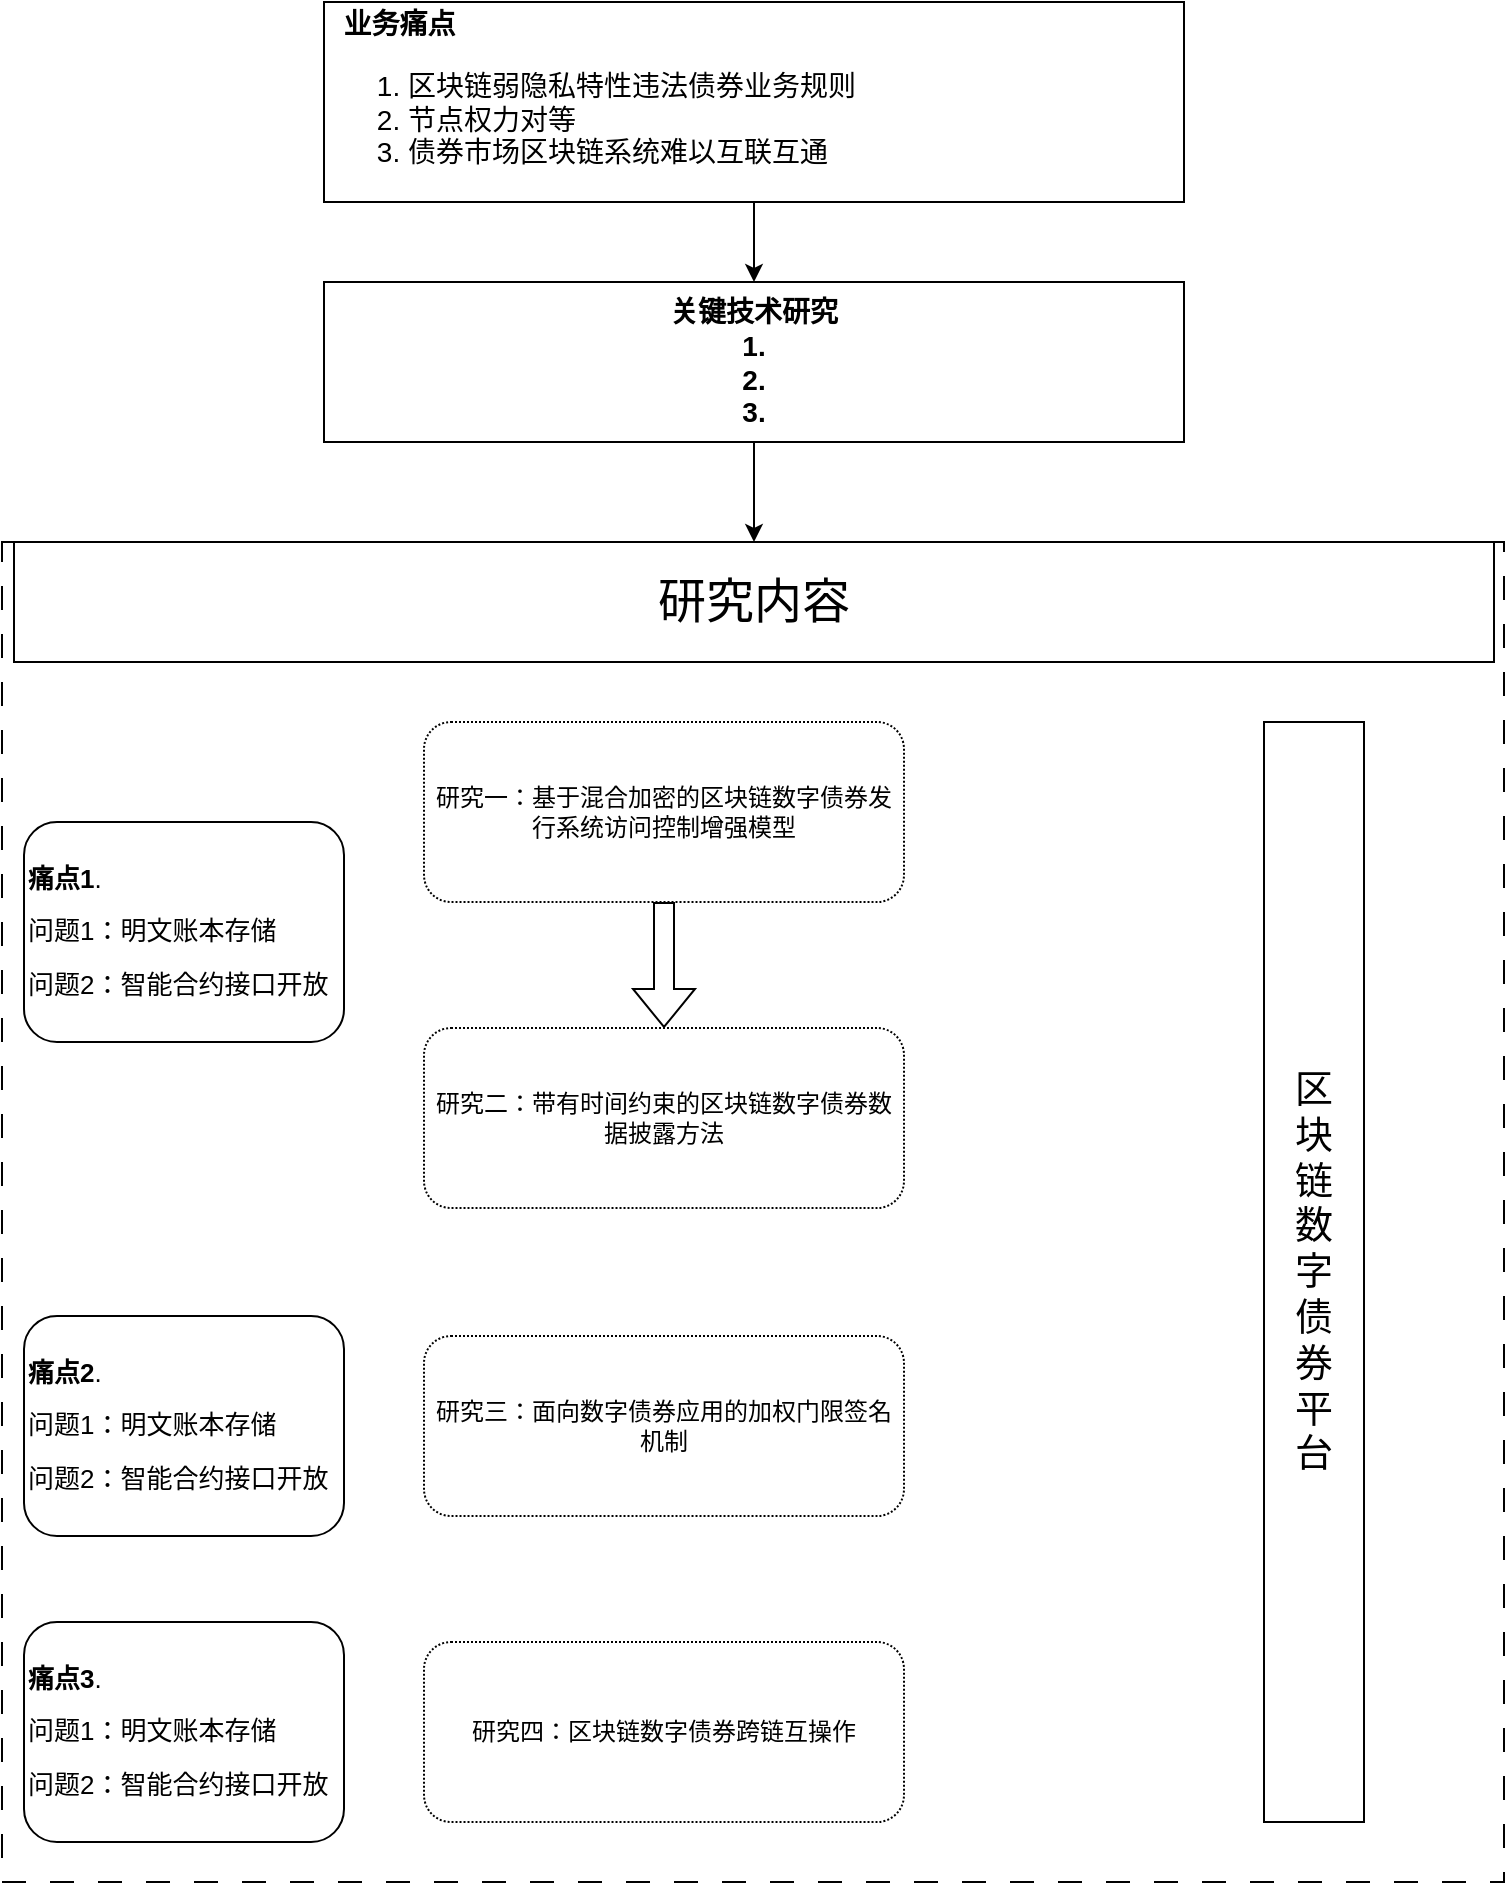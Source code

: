 <mxfile version="21.2.1" type="github">
  <diagram name="第 1 页" id="Ldw2Bb3t2mp55HGngY9_">
    <mxGraphModel dx="1379" dy="764" grid="1" gridSize="10" guides="1" tooltips="1" connect="1" arrows="1" fold="1" page="1" pageScale="1" pageWidth="827" pageHeight="1169" math="0" shadow="0">
      <root>
        <mxCell id="0" />
        <mxCell id="1" parent="0" />
        <mxCell id="olH_70rzUlN4_6H-1aZ1-7" value="" style="edgeStyle=orthogonalEdgeStyle;rounded=0;orthogonalLoop=1;jettySize=auto;html=1;" parent="1" source="olH_70rzUlN4_6H-1aZ1-2" target="olH_70rzUlN4_6H-1aZ1-4" edge="1">
          <mxGeometry relative="1" as="geometry" />
        </mxCell>
        <mxCell id="olH_70rzUlN4_6H-1aZ1-2" value="&lt;font style=&quot;font-size: 14px;&quot;&gt;&lt;b style=&quot;font-size: 14px;&quot;&gt;&amp;nbsp; 业务痛点&lt;/b&gt;&lt;br&gt;&lt;ol&gt;&lt;li&gt;&lt;font style=&quot;font-size: 14px;&quot;&gt;区块链弱隐私特性违法债券业务规则&lt;/font&gt;&lt;/li&gt;&lt;li&gt;&lt;font style=&quot;font-size: 14px;&quot;&gt;&lt;font style=&quot;font-size: 14px;&quot;&gt;节点权力对等&lt;/font&gt;&lt;/font&gt;&lt;/li&gt;&lt;li&gt;&lt;font style=&quot;font-size: 14px;&quot;&gt;&lt;font style=&quot;font-size: 14px;&quot;&gt;债券市场区块链系统难以互联互通&lt;/font&gt;&lt;/font&gt;&lt;/li&gt;&lt;/ol&gt;&lt;/font&gt;" style="rounded=0;whiteSpace=wrap;html=1;align=left;" parent="1" vertex="1">
          <mxGeometry x="220" y="90" width="430" height="100" as="geometry" />
        </mxCell>
        <mxCell id="olH_70rzUlN4_6H-1aZ1-6" value="" style="edgeStyle=orthogonalEdgeStyle;rounded=0;orthogonalLoop=1;jettySize=auto;html=1;" parent="1" source="olH_70rzUlN4_6H-1aZ1-4" target="olH_70rzUlN4_6H-1aZ1-5" edge="1">
          <mxGeometry relative="1" as="geometry" />
        </mxCell>
        <mxCell id="olH_70rzUlN4_6H-1aZ1-4" value="&lt;b&gt;&lt;font style=&quot;font-size: 14px;&quot;&gt;关键技术研究&lt;br&gt;1.&lt;br&gt;2.&lt;br&gt;3.&lt;br&gt;&lt;/font&gt;&lt;/b&gt;" style="rounded=0;whiteSpace=wrap;html=1;" parent="1" vertex="1">
          <mxGeometry x="220" y="230" width="430" height="80" as="geometry" />
        </mxCell>
        <mxCell id="olH_70rzUlN4_6H-1aZ1-8" value="" style="rounded=0;whiteSpace=wrap;html=1;dashed=1;dashPattern=12 12;" parent="1" vertex="1">
          <mxGeometry x="59" y="360" width="751" height="670" as="geometry" />
        </mxCell>
        <mxCell id="olH_70rzUlN4_6H-1aZ1-5" value="&lt;font style=&quot;font-size: 24px;&quot;&gt;研究内容&lt;/font&gt;" style="rounded=0;whiteSpace=wrap;html=1;" parent="1" vertex="1">
          <mxGeometry x="65" y="360" width="740" height="60" as="geometry" />
        </mxCell>
        <mxCell id="olH_70rzUlN4_6H-1aZ1-9" value="" style="shape=flexArrow;endArrow=classic;html=1;rounded=0;exitX=0.5;exitY=1;exitDx=0;exitDy=0;" parent="1" edge="1" target="olH_70rzUlN4_6H-1aZ1-11" source="olH_70rzUlN4_6H-1aZ1-10">
          <mxGeometry width="50" height="50" relative="1" as="geometry">
            <mxPoint x="387" y="540" as="sourcePoint" />
            <mxPoint x="437" y="490" as="targetPoint" />
          </mxGeometry>
        </mxCell>
        <mxCell id="olH_70rzUlN4_6H-1aZ1-10" value="研究一：基于混合加密的区块链数字债券发行系统访问控制增强模型" style="rounded=1;whiteSpace=wrap;html=1;dashed=1;dashPattern=1 1;" parent="1" vertex="1">
          <mxGeometry x="270" y="450" width="240" height="90" as="geometry" />
        </mxCell>
        <mxCell id="olH_70rzUlN4_6H-1aZ1-11" value="研究二：带有时间约束的区块链数字债券数据披露方法" style="rounded=1;whiteSpace=wrap;html=1;dashed=1;dashPattern=1 1;" parent="1" vertex="1">
          <mxGeometry x="270" y="603" width="240" height="90" as="geometry" />
        </mxCell>
        <mxCell id="olH_70rzUlN4_6H-1aZ1-13" value="研究三：面向数字债券应用的加权门限签名机制" style="rounded=1;whiteSpace=wrap;html=1;dashed=1;dashPattern=1 1;" parent="1" vertex="1">
          <mxGeometry x="270" y="757" width="240" height="90" as="geometry" />
        </mxCell>
        <mxCell id="olH_70rzUlN4_6H-1aZ1-14" value="研究四：区块链数字债券跨链互操作" style="rounded=1;whiteSpace=wrap;html=1;dashed=1;dashPattern=1 1;" parent="1" vertex="1">
          <mxGeometry x="270" y="910" width="240" height="90" as="geometry" />
        </mxCell>
        <mxCell id="g6Ow84a2O-98_vWDmqiP-1" value="&lt;p style=&quot;line-height: 220%;&quot;&gt;&lt;font style=&quot;font-size: 13px;&quot;&gt;&lt;b&gt;痛点1&lt;/b&gt;.&lt;br&gt;问题1：明文账本存储&lt;br&gt;问题2：智能合约接口开放&lt;/font&gt;&lt;/p&gt;" style="rounded=1;whiteSpace=wrap;html=1;align=left;" vertex="1" parent="1">
          <mxGeometry x="70" y="500" width="160" height="110" as="geometry" />
        </mxCell>
        <mxCell id="g6Ow84a2O-98_vWDmqiP-4" value="&lt;font style=&quot;font-size: 19px;&quot;&gt;区&lt;br&gt;块&lt;br&gt;链&lt;br&gt;数&lt;br&gt;字&lt;br&gt;债&lt;br&gt;券&lt;br&gt;平&lt;br&gt;台&lt;/font&gt;" style="rounded=0;whiteSpace=wrap;html=1;" vertex="1" parent="1">
          <mxGeometry x="690" y="450" width="50" height="550" as="geometry" />
        </mxCell>
        <mxCell id="g6Ow84a2O-98_vWDmqiP-9" value="&lt;p style=&quot;line-height: 220%;&quot;&gt;&lt;font style=&quot;font-size: 13px;&quot;&gt;&lt;b&gt;痛点2&lt;/b&gt;.&lt;br&gt;问题1：明文账本存储&lt;br&gt;问题2：智能合约接口开放&lt;/font&gt;&lt;/p&gt;" style="rounded=1;whiteSpace=wrap;html=1;align=left;" vertex="1" parent="1">
          <mxGeometry x="70" y="747" width="160" height="110" as="geometry" />
        </mxCell>
        <mxCell id="g6Ow84a2O-98_vWDmqiP-10" value="&lt;p style=&quot;line-height: 220%;&quot;&gt;&lt;font style=&quot;font-size: 13px;&quot;&gt;&lt;b&gt;痛点3&lt;/b&gt;.&lt;br&gt;问题1：明文账本存储&lt;br&gt;问题2：智能合约接口开放&lt;/font&gt;&lt;/p&gt;" style="rounded=1;whiteSpace=wrap;html=1;align=left;" vertex="1" parent="1">
          <mxGeometry x="70" y="900" width="160" height="110" as="geometry" />
        </mxCell>
      </root>
    </mxGraphModel>
  </diagram>
</mxfile>
